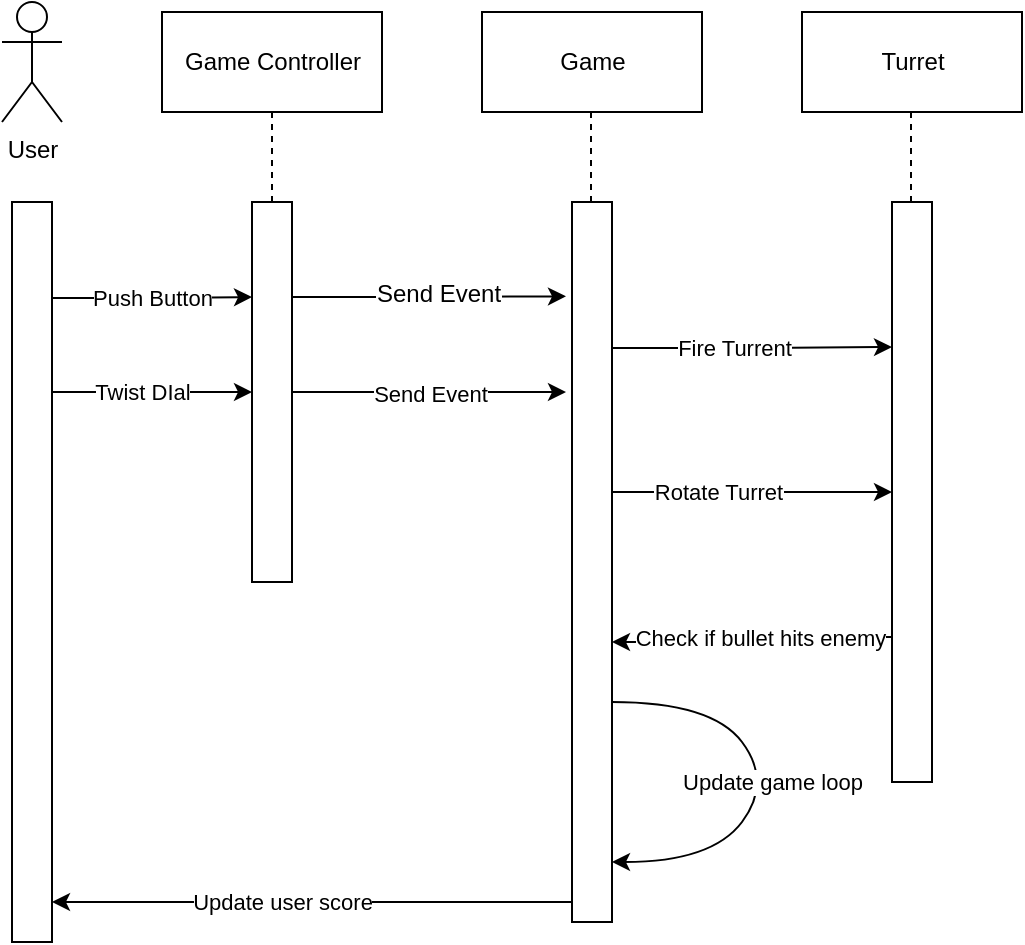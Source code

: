 <mxfile version="12.8.5" type="device"><diagram id="s09WEsxLvUnQz8J9GGu3" name="Page-1"><mxGraphModel dx="460" dy="785" grid="1" gridSize="10" guides="1" tooltips="1" connect="1" arrows="1" fold="1" page="1" pageScale="1" pageWidth="827" pageHeight="1169" math="0" shadow="0"><root><mxCell id="0"/><mxCell id="1" parent="0"/><mxCell id="DkZOIypbNkX_VWCrVJjB-1" value="&lt;div&gt;User&lt;/div&gt;" style="shape=umlActor;verticalLabelPosition=bottom;labelBackgroundColor=#ffffff;verticalAlign=top;html=1;" parent="1" vertex="1"><mxGeometry x="50" y="60" width="30" height="60" as="geometry"/></mxCell><mxCell id="DkZOIypbNkX_VWCrVJjB-24" value="Push Button" style="edgeStyle=orthogonalEdgeStyle;rounded=0;orthogonalLoop=1;jettySize=auto;html=1;exitX=1;exitY=0.25;exitDx=0;exitDy=0;entryX=0;entryY=0.25;entryDx=0;entryDy=0;" parent="1" source="DkZOIypbNkX_VWCrVJjB-4" target="DkZOIypbNkX_VWCrVJjB-8" edge="1"><mxGeometry x="0.308" relative="1" as="geometry"><Array as="points"><mxPoint x="75" y="208"/><mxPoint x="125" y="208"/></Array><mxPoint as="offset"/></mxGeometry></mxCell><mxCell id="DkZOIypbNkX_VWCrVJjB-28" value="Twist DIal" style="edgeStyle=orthogonalEdgeStyle;rounded=0;orthogonalLoop=1;jettySize=auto;html=1;exitX=1;exitY=0.5;exitDx=0;exitDy=0;entryX=0;entryY=0.5;entryDx=0;entryDy=0;" parent="1" source="DkZOIypbNkX_VWCrVJjB-4" target="DkZOIypbNkX_VWCrVJjB-8" edge="1"><mxGeometry x="0.421" relative="1" as="geometry"><Array as="points"><mxPoint x="75" y="255"/></Array><mxPoint as="offset"/></mxGeometry></mxCell><mxCell id="DkZOIypbNkX_VWCrVJjB-4" value="&lt;div&gt;&lt;br&gt;&lt;/div&gt;&lt;div&gt;&lt;br&gt;&lt;/div&gt;" style="html=1;" parent="1" vertex="1"><mxGeometry x="55" y="160" width="20" height="370" as="geometry"/></mxCell><mxCell id="DkZOIypbNkX_VWCrVJjB-5" value="&lt;div&gt;Game Controller&lt;/div&gt;" style="html=1;" parent="1" vertex="1"><mxGeometry x="130" y="65" width="110" height="50" as="geometry"/></mxCell><mxCell id="DkZOIypbNkX_VWCrVJjB-6" value="Game" style="html=1;" parent="1" vertex="1"><mxGeometry x="290" y="65" width="110" height="50" as="geometry"/></mxCell><mxCell id="DkZOIypbNkX_VWCrVJjB-7" value="&lt;div&gt;Turret&lt;/div&gt;" style="html=1;" parent="1" vertex="1"><mxGeometry x="450" y="65" width="110" height="50" as="geometry"/></mxCell><mxCell id="DkZOIypbNkX_VWCrVJjB-25" style="edgeStyle=orthogonalEdgeStyle;rounded=0;orthogonalLoop=1;jettySize=auto;html=1;exitX=1;exitY=0.25;exitDx=0;exitDy=0;entryX=-0.15;entryY=0.131;entryDx=0;entryDy=0;entryPerimeter=0;" parent="1" source="DkZOIypbNkX_VWCrVJjB-8" target="DkZOIypbNkX_VWCrVJjB-9" edge="1"><mxGeometry relative="1" as="geometry"><Array as="points"/></mxGeometry></mxCell><mxCell id="DkZOIypbNkX_VWCrVJjB-26" value="Send Event" style="text;html=1;align=center;verticalAlign=middle;resizable=0;points=[];labelBackgroundColor=#ffffff;" parent="DkZOIypbNkX_VWCrVJjB-25" vertex="1" connectable="0"><mxGeometry x="0.3" y="2" relative="1" as="geometry"><mxPoint x="-16" y="1" as="offset"/></mxGeometry></mxCell><mxCell id="DkZOIypbNkX_VWCrVJjB-29" value="Send Event" style="edgeStyle=orthogonalEdgeStyle;rounded=0;orthogonalLoop=1;jettySize=auto;html=1;exitX=1;exitY=0.5;exitDx=0;exitDy=0;" parent="1" source="DkZOIypbNkX_VWCrVJjB-8" edge="1"><mxGeometry relative="1" as="geometry"><mxPoint x="332" y="255" as="targetPoint"/></mxGeometry></mxCell><mxCell id="DkZOIypbNkX_VWCrVJjB-8" value="&lt;div&gt;&lt;br&gt;&lt;/div&gt;&lt;div&gt;&lt;br&gt;&lt;/div&gt;" style="html=1;" parent="1" vertex="1"><mxGeometry x="175" y="160" width="20" height="190" as="geometry"/></mxCell><mxCell id="DkZOIypbNkX_VWCrVJjB-27" value="Fire Turrent" style="edgeStyle=orthogonalEdgeStyle;rounded=0;orthogonalLoop=1;jettySize=auto;html=1;exitX=1;exitY=0.25;exitDx=0;exitDy=0;entryX=0;entryY=0.25;entryDx=0;entryDy=0;" parent="1" source="DkZOIypbNkX_VWCrVJjB-9" target="DkZOIypbNkX_VWCrVJjB-10" edge="1"><mxGeometry relative="1" as="geometry"><Array as="points"><mxPoint x="355" y="233"/><mxPoint x="425" y="233"/></Array></mxGeometry></mxCell><mxCell id="DkZOIypbNkX_VWCrVJjB-30" value="Rotate Turret" style="edgeStyle=orthogonalEdgeStyle;rounded=0;orthogonalLoop=1;jettySize=auto;html=1;exitX=1;exitY=0.5;exitDx=0;exitDy=0;entryX=0;entryY=0.5;entryDx=0;entryDy=0;" parent="1" source="DkZOIypbNkX_VWCrVJjB-9" target="DkZOIypbNkX_VWCrVJjB-10" edge="1"><mxGeometry relative="1" as="geometry"><Array as="points"><mxPoint x="355" y="305"/></Array></mxGeometry></mxCell><mxCell id="DkZOIypbNkX_VWCrVJjB-37" value="Update user score" style="edgeStyle=orthogonalEdgeStyle;rounded=0;orthogonalLoop=1;jettySize=auto;html=1;exitX=0;exitY=0.75;exitDx=0;exitDy=0;" parent="1" source="DkZOIypbNkX_VWCrVJjB-9" edge="1"><mxGeometry x="0.324" relative="1" as="geometry"><mxPoint x="75" y="510" as="targetPoint"/><Array as="points"><mxPoint x="335" y="510"/><mxPoint x="75" y="510"/></Array><mxPoint as="offset"/></mxGeometry></mxCell><mxCell id="DkZOIypbNkX_VWCrVJjB-9" value="&lt;div&gt;&lt;br&gt;&lt;/div&gt;&lt;div&gt;&lt;br&gt;&lt;/div&gt;" style="html=1;" parent="1" vertex="1"><mxGeometry x="335" y="160" width="20" height="360" as="geometry"/></mxCell><mxCell id="DkZOIypbNkX_VWCrVJjB-31" value="Check if bullet hits enemy" style="edgeStyle=orthogonalEdgeStyle;rounded=0;orthogonalLoop=1;jettySize=auto;html=1;exitX=0;exitY=0.75;exitDx=0;exitDy=0;entryX=1;entryY=0.611;entryDx=0;entryDy=0;entryPerimeter=0;" parent="1" source="DkZOIypbNkX_VWCrVJjB-10" target="DkZOIypbNkX_VWCrVJjB-9" edge="1"><mxGeometry x="-0.071" relative="1" as="geometry"><mxPoint as="offset"/></mxGeometry></mxCell><mxCell id="DkZOIypbNkX_VWCrVJjB-10" value="&lt;div&gt;&lt;br&gt;&lt;/div&gt;&lt;div&gt;&lt;br&gt;&lt;/div&gt;" style="html=1;" parent="1" vertex="1"><mxGeometry x="495" y="160" width="20" height="290" as="geometry"/></mxCell><mxCell id="DkZOIypbNkX_VWCrVJjB-16" value="" style="endArrow=none;dashed=1;html=1;entryX=0.5;entryY=1;entryDx=0;entryDy=0;exitX=0.5;exitY=0;exitDx=0;exitDy=0;" parent="1" source="DkZOIypbNkX_VWCrVJjB-8" target="DkZOIypbNkX_VWCrVJjB-5" edge="1"><mxGeometry width="50" height="50" relative="1" as="geometry"><mxPoint x="340" y="430" as="sourcePoint"/><mxPoint x="390" y="380" as="targetPoint"/></mxGeometry></mxCell><mxCell id="DkZOIypbNkX_VWCrVJjB-17" value="" style="endArrow=none;dashed=1;html=1;entryX=0.5;entryY=1;entryDx=0;entryDy=0;exitX=0.5;exitY=0;exitDx=0;exitDy=0;" parent="1" edge="1"><mxGeometry width="50" height="50" relative="1" as="geometry"><mxPoint x="344.5" y="160" as="sourcePoint"/><mxPoint x="344.5" y="115" as="targetPoint"/></mxGeometry></mxCell><mxCell id="DkZOIypbNkX_VWCrVJjB-18" value="" style="endArrow=none;dashed=1;html=1;entryX=0.5;entryY=1;entryDx=0;entryDy=0;exitX=0.5;exitY=0;exitDx=0;exitDy=0;" parent="1" edge="1"><mxGeometry width="50" height="50" relative="1" as="geometry"><mxPoint x="504.5" y="160" as="sourcePoint"/><mxPoint x="504.5" y="115" as="targetPoint"/></mxGeometry></mxCell><mxCell id="DkZOIypbNkX_VWCrVJjB-33" value="Update game loop" style="curved=1;endArrow=classic;html=1;" parent="1" edge="1"><mxGeometry width="50" height="50" relative="1" as="geometry"><mxPoint x="355" y="410" as="sourcePoint"/><mxPoint x="355" y="490" as="targetPoint"/><Array as="points"><mxPoint x="405" y="410"/><mxPoint x="435" y="450"/><mxPoint x="405" y="490"/></Array></mxGeometry></mxCell></root></mxGraphModel></diagram></mxfile>